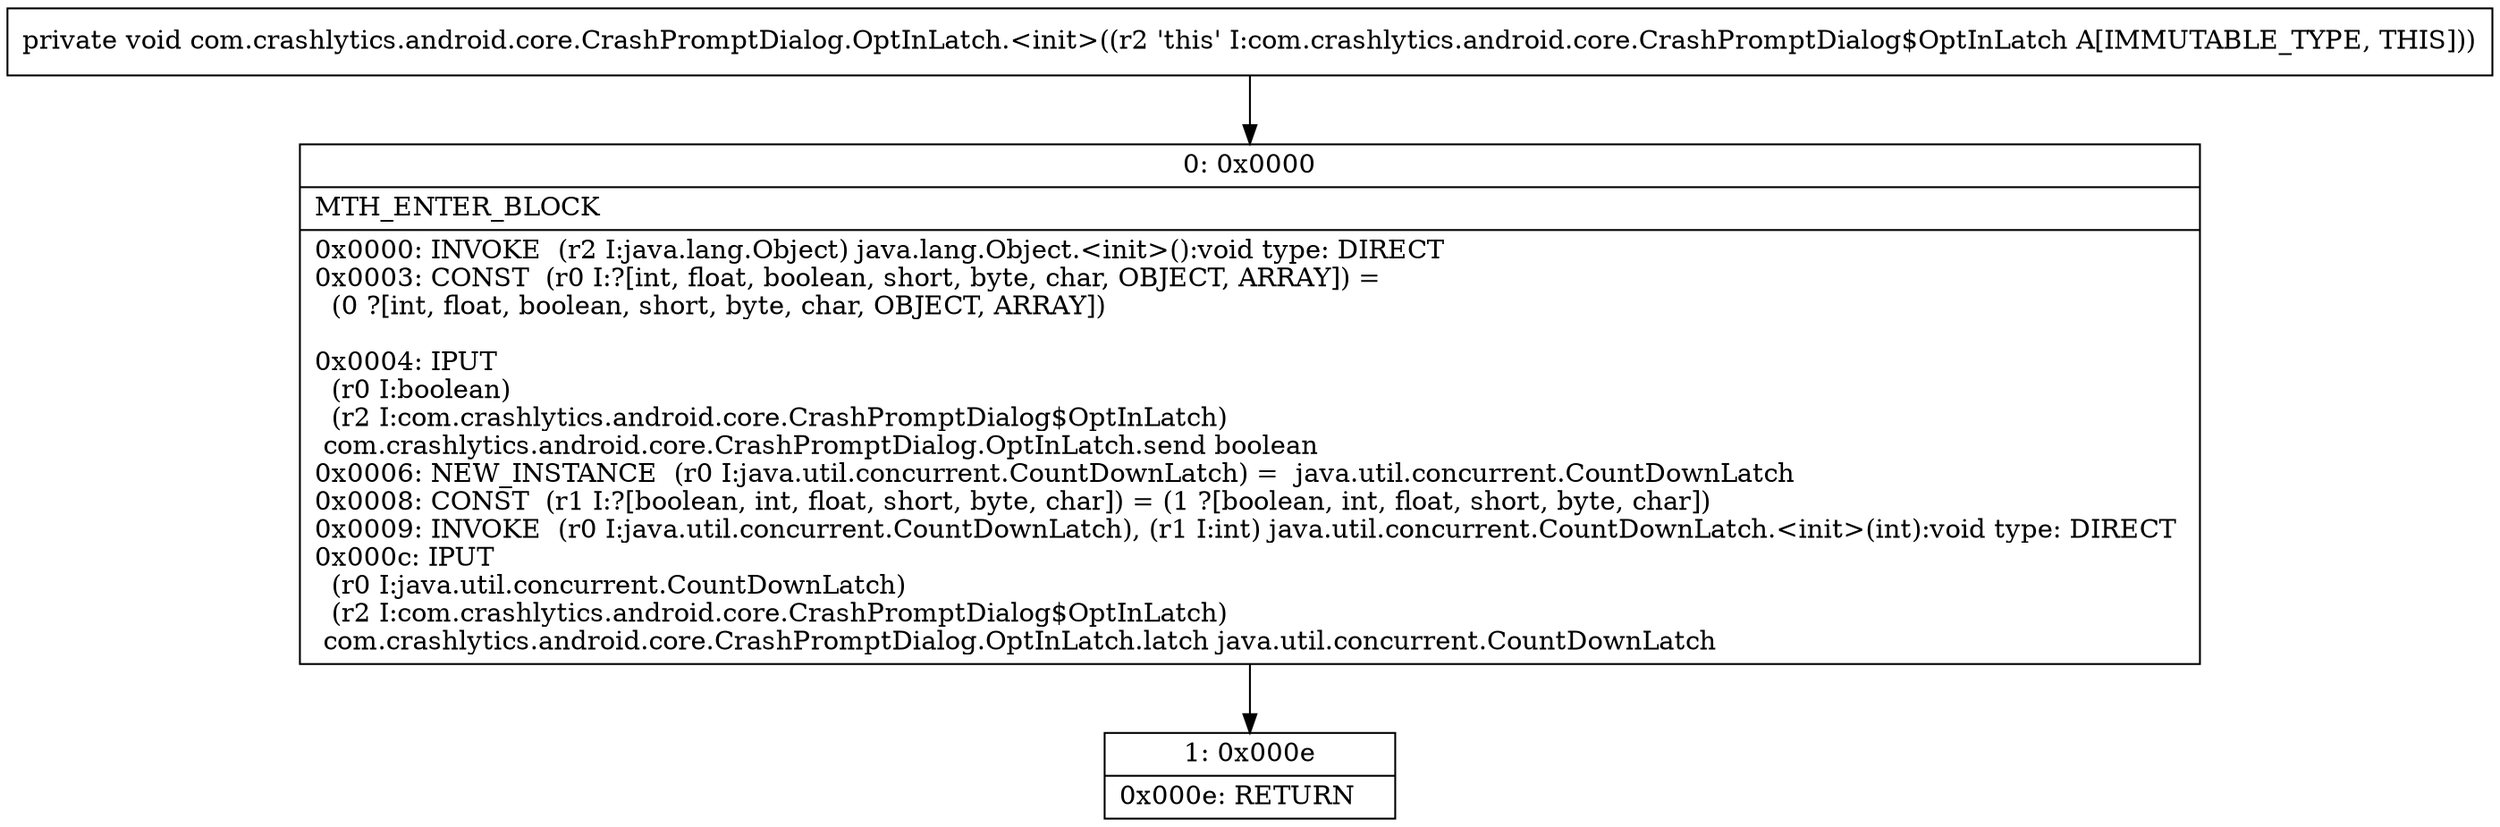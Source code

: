 digraph "CFG forcom.crashlytics.android.core.CrashPromptDialog.OptInLatch.\<init\>()V" {
Node_0 [shape=record,label="{0\:\ 0x0000|MTH_ENTER_BLOCK\l|0x0000: INVOKE  (r2 I:java.lang.Object) java.lang.Object.\<init\>():void type: DIRECT \l0x0003: CONST  (r0 I:?[int, float, boolean, short, byte, char, OBJECT, ARRAY]) = \l  (0 ?[int, float, boolean, short, byte, char, OBJECT, ARRAY])\l \l0x0004: IPUT  \l  (r0 I:boolean)\l  (r2 I:com.crashlytics.android.core.CrashPromptDialog$OptInLatch)\l com.crashlytics.android.core.CrashPromptDialog.OptInLatch.send boolean \l0x0006: NEW_INSTANCE  (r0 I:java.util.concurrent.CountDownLatch) =  java.util.concurrent.CountDownLatch \l0x0008: CONST  (r1 I:?[boolean, int, float, short, byte, char]) = (1 ?[boolean, int, float, short, byte, char]) \l0x0009: INVOKE  (r0 I:java.util.concurrent.CountDownLatch), (r1 I:int) java.util.concurrent.CountDownLatch.\<init\>(int):void type: DIRECT \l0x000c: IPUT  \l  (r0 I:java.util.concurrent.CountDownLatch)\l  (r2 I:com.crashlytics.android.core.CrashPromptDialog$OptInLatch)\l com.crashlytics.android.core.CrashPromptDialog.OptInLatch.latch java.util.concurrent.CountDownLatch \l}"];
Node_1 [shape=record,label="{1\:\ 0x000e|0x000e: RETURN   \l}"];
MethodNode[shape=record,label="{private void com.crashlytics.android.core.CrashPromptDialog.OptInLatch.\<init\>((r2 'this' I:com.crashlytics.android.core.CrashPromptDialog$OptInLatch A[IMMUTABLE_TYPE, THIS])) }"];
MethodNode -> Node_0;
Node_0 -> Node_1;
}

